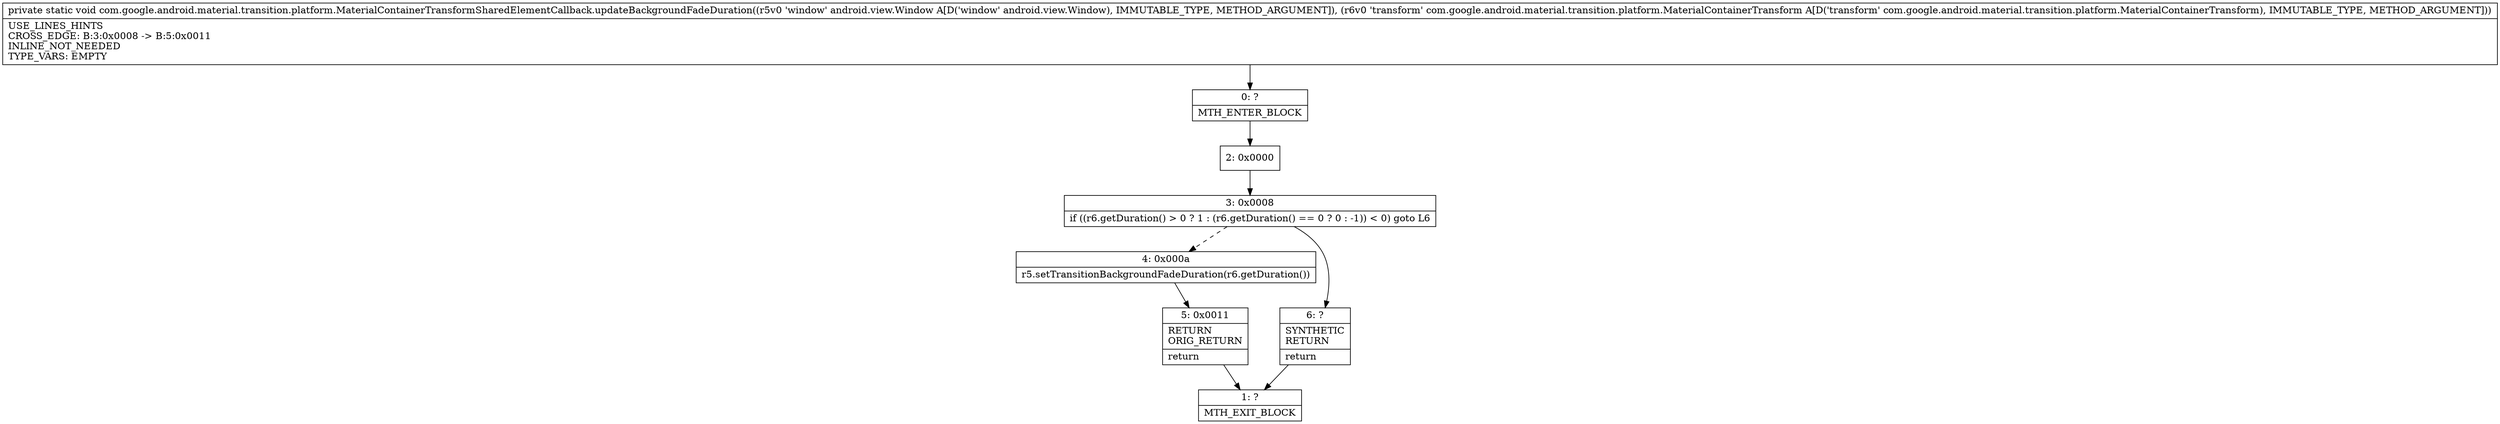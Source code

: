 digraph "CFG forcom.google.android.material.transition.platform.MaterialContainerTransformSharedElementCallback.updateBackgroundFadeDuration(Landroid\/view\/Window;Lcom\/google\/android\/material\/transition\/platform\/MaterialContainerTransform;)V" {
Node_0 [shape=record,label="{0\:\ ?|MTH_ENTER_BLOCK\l}"];
Node_2 [shape=record,label="{2\:\ 0x0000}"];
Node_3 [shape=record,label="{3\:\ 0x0008|if ((r6.getDuration() \> 0 ? 1 : (r6.getDuration() == 0 ? 0 : \-1)) \< 0) goto L6\l}"];
Node_4 [shape=record,label="{4\:\ 0x000a|r5.setTransitionBackgroundFadeDuration(r6.getDuration())\l}"];
Node_5 [shape=record,label="{5\:\ 0x0011|RETURN\lORIG_RETURN\l|return\l}"];
Node_1 [shape=record,label="{1\:\ ?|MTH_EXIT_BLOCK\l}"];
Node_6 [shape=record,label="{6\:\ ?|SYNTHETIC\lRETURN\l|return\l}"];
MethodNode[shape=record,label="{private static void com.google.android.material.transition.platform.MaterialContainerTransformSharedElementCallback.updateBackgroundFadeDuration((r5v0 'window' android.view.Window A[D('window' android.view.Window), IMMUTABLE_TYPE, METHOD_ARGUMENT]), (r6v0 'transform' com.google.android.material.transition.platform.MaterialContainerTransform A[D('transform' com.google.android.material.transition.platform.MaterialContainerTransform), IMMUTABLE_TYPE, METHOD_ARGUMENT]))  | USE_LINES_HINTS\lCROSS_EDGE: B:3:0x0008 \-\> B:5:0x0011\lINLINE_NOT_NEEDED\lTYPE_VARS: EMPTY\l}"];
MethodNode -> Node_0;Node_0 -> Node_2;
Node_2 -> Node_3;
Node_3 -> Node_4[style=dashed];
Node_3 -> Node_6;
Node_4 -> Node_5;
Node_5 -> Node_1;
Node_6 -> Node_1;
}

